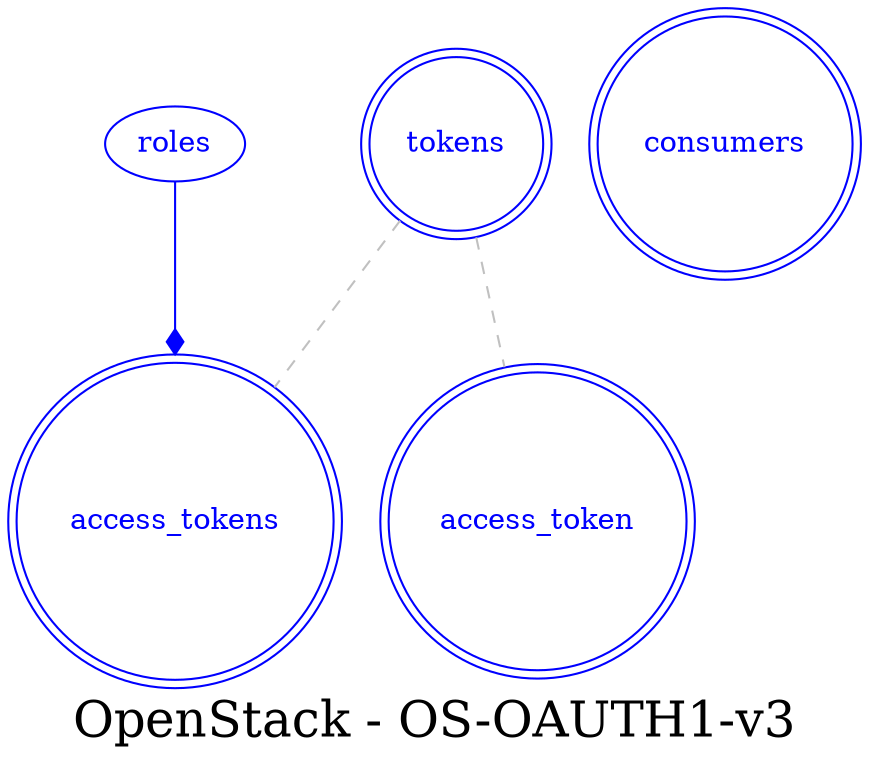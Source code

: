 digraph LexiconGraph {
graph[label="OpenStack - OS-OAUTH1-v3", fontsize=24]
splines=true
"access_tokens" [color=blue, fontcolor=blue, shape=doublecircle]
"consumers" [color=blue, fontcolor=blue, shape=doublecircle]
"access_token" [color=blue, fontcolor=blue, shape=doublecircle]
"tokens" [color=blue, fontcolor=blue, shape=doublecircle]
"tokens" -> "access_tokens" [color=grey, fontcolor=grey, arrowhead=none, arrowtail=none, style=dashed]
"roles" -> "access_tokens" [color=blue, fontcolor=blue, arrowhead=diamond, arrowtail=none]
"roles" [color=blue, fontcolor=blue, shape=ellipse]
"tokens" -> "access_token" [color=grey, fontcolor=grey, arrowhead=none, arrowtail=none, style=dashed]
}
